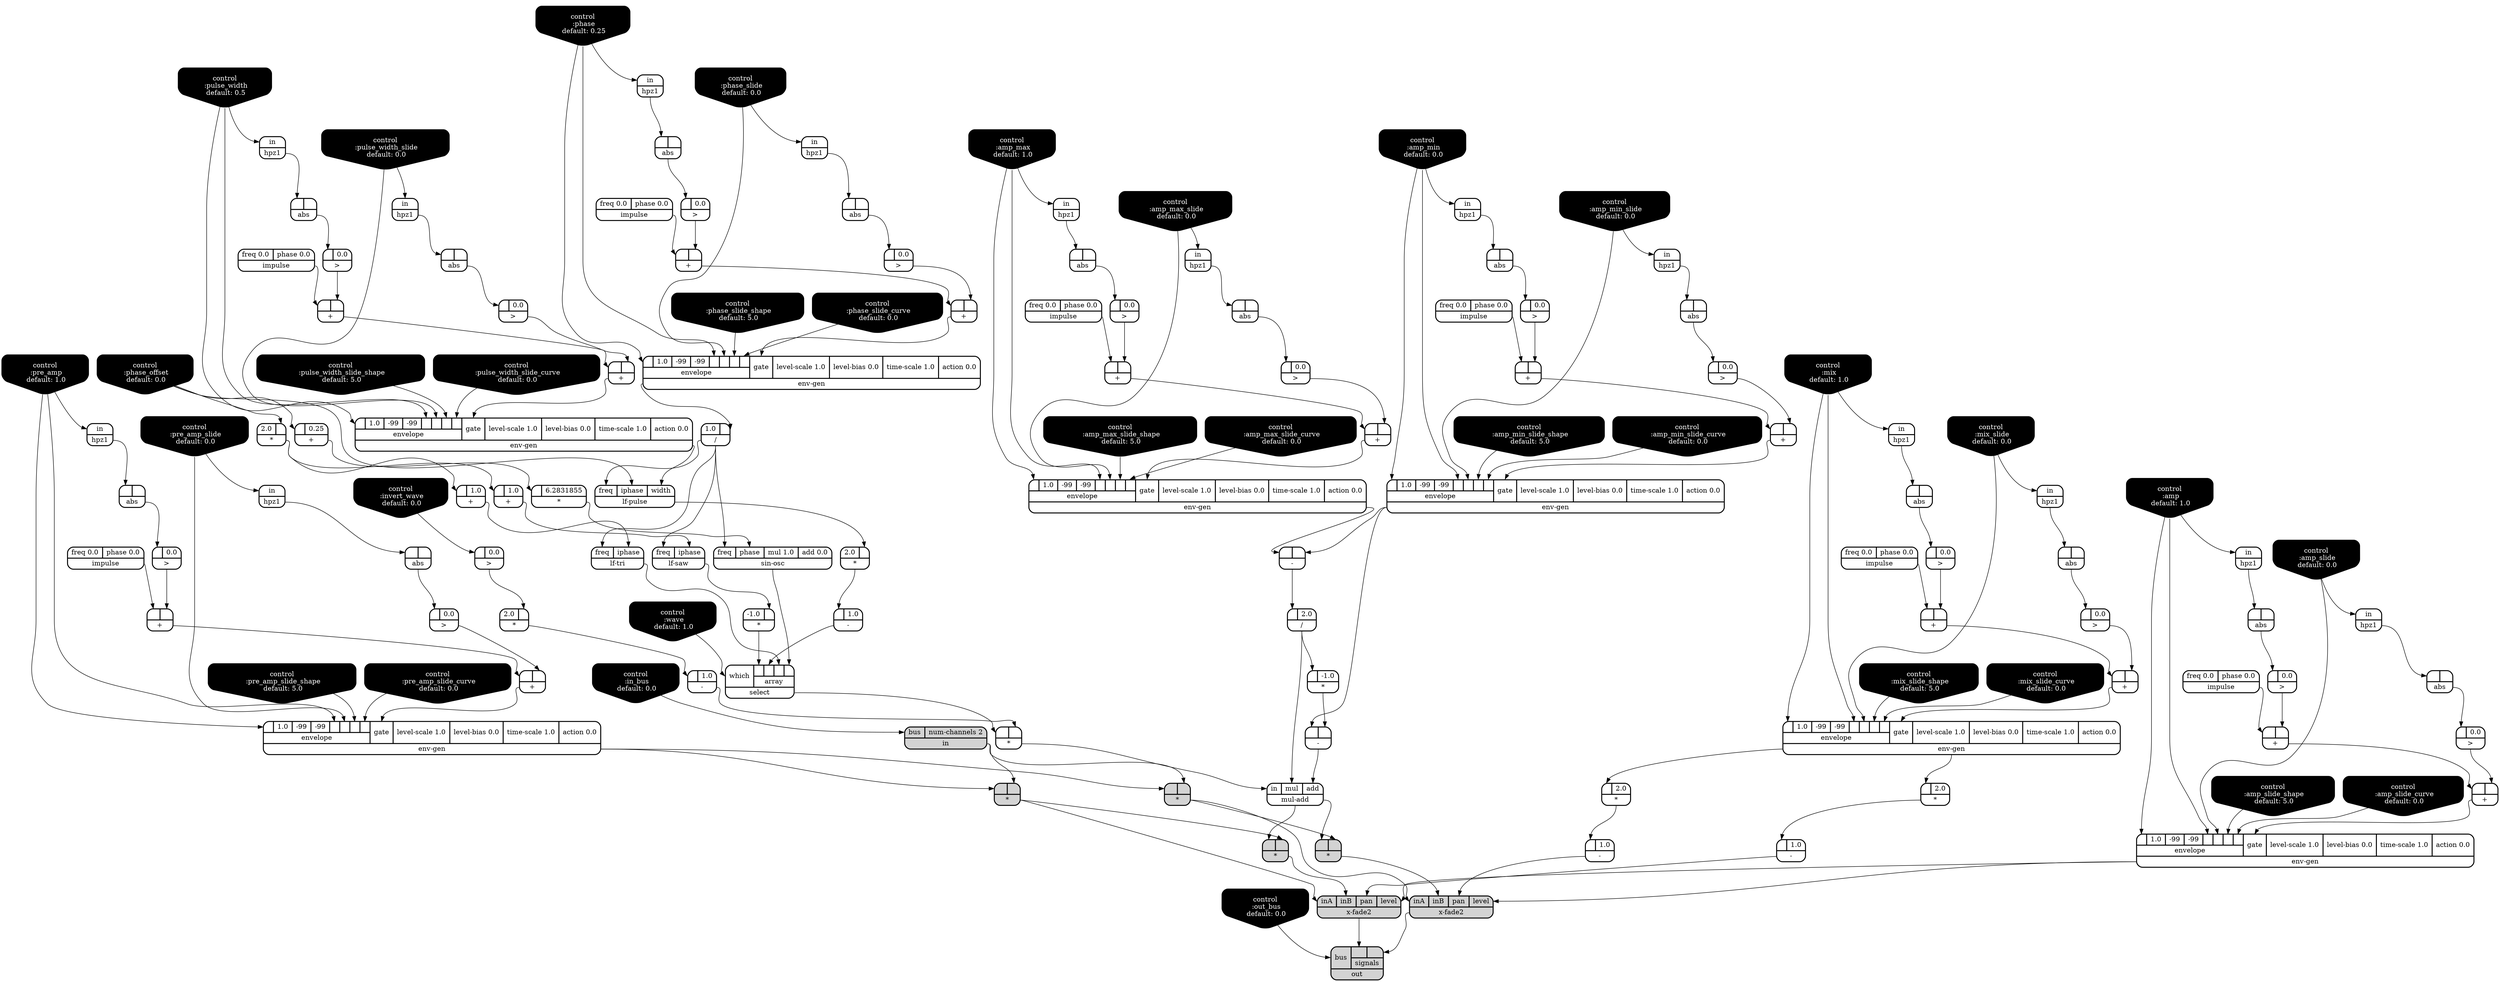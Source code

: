 digraph synthdef {
55 [label = "{{ <a> |<b> 2.0} |<__UG_NAME__>* }" style="bold, rounded" shape=record rankdir=LR];
56 [label = "{{ <a> |<b> 2.0} |<__UG_NAME__>* }" style="bold, rounded" shape=record rankdir=LR];
78 [label = "{{ <a> |<b> } |<__UG_NAME__>* }" style="filled, bold, rounded"  shape=record rankdir=LR];
89 [label = "{{ <a> 2.0|<b> } |<__UG_NAME__>* }" style="bold, rounded" shape=record rankdir=LR];
90 [label = "{{ <a> 2.0|<b> } |<__UG_NAME__>* }" style="bold, rounded" shape=record rankdir=LR];
100 [label = "{{ <a> -1.0|<b> } |<__UG_NAME__>* }" style="bold, rounded" shape=record rankdir=LR];
112 [label = "{{ <a> 2.0|<b> } |<__UG_NAME__>* }" style="bold, rounded" shape=record rankdir=LR];
116 [label = "{{ <a> |<b> 6.2831855} |<__UG_NAME__>* }" style="bold, rounded" shape=record rankdir=LR];
120 [label = "{{ <a> |<b> } |<__UG_NAME__>* }" style="bold, rounded" shape=record rankdir=LR];
121 [label = "{{ <a> |<b> -1.0} |<__UG_NAME__>* }" style="bold, rounded" shape=record rankdir=LR];
124 [label = "{{ <a> |<b> } |<__UG_NAME__>* }" style="filled, bold, rounded"  shape=record rankdir=LR];
133 [label = "{{ <a> |<b> } |<__UG_NAME__>* }" style="filled, bold, rounded"  shape=record rankdir=LR];
134 [label = "{{ <a> |<b> } |<__UG_NAME__>* }" style="filled, bold, rounded"  shape=record rankdir=LR];
44 [label = "{{ <a> |<b> } |<__UG_NAME__>+ }" style="bold, rounded" shape=record rankdir=LR];
49 [label = "{{ <a> |<b> } |<__UG_NAME__>+ }" style="bold, rounded" shape=record rankdir=LR];
53 [label = "{{ <a> |<b> } |<__UG_NAME__>+ }" style="bold, rounded" shape=record rankdir=LR];
64 [label = "{{ <a> |<b> } |<__UG_NAME__>+ }" style="bold, rounded" shape=record rankdir=LR];
68 [label = "{{ <a> |<b> } |<__UG_NAME__>+ }" style="bold, rounded" shape=record rankdir=LR];
71 [label = "{{ <a> |<b> } |<__UG_NAME__>+ }" style="bold, rounded" shape=record rankdir=LR];
75 [label = "{{ <a> |<b> } |<__UG_NAME__>+ }" style="bold, rounded" shape=record rankdir=LR];
83 [label = "{{ <a> |<b> } |<__UG_NAME__>+ }" style="bold, rounded" shape=record rankdir=LR];
84 [label = "{{ <a> |<b> } |<__UG_NAME__>+ }" style="bold, rounded" shape=record rankdir=LR];
91 [label = "{{ <a> |<b> 1.0} |<__UG_NAME__>+ }" style="bold, rounded" shape=record rankdir=LR];
95 [label = "{{ <a> |<b> } |<__UG_NAME__>+ }" style="bold, rounded" shape=record rankdir=LR];
98 [label = "{{ <a> |<b> 1.0} |<__UG_NAME__>+ }" style="bold, rounded" shape=record rankdir=LR];
105 [label = "{{ <a> |<b> } |<__UG_NAME__>+ }" style="bold, rounded" shape=record rankdir=LR];
109 [label = "{{ <a> |<b> } |<__UG_NAME__>+ }" style="bold, rounded" shape=record rankdir=LR];
115 [label = "{{ <a> |<b> 0.25} |<__UG_NAME__>+ }" style="bold, rounded" shape=record rankdir=LR];
129 [label = "{{ <a> |<b> } |<__UG_NAME__>+ }" style="bold, rounded" shape=record rankdir=LR];
130 [label = "{{ <a> |<b> } |<__UG_NAME__>+ }" style="bold, rounded" shape=record rankdir=LR];
57 [label = "{{ <a> |<b> 1.0} |<__UG_NAME__>- }" style="bold, rounded" shape=record rankdir=LR];
86 [label = "{{ <a> |<b> } |<__UG_NAME__>- }" style="bold, rounded" shape=record rankdir=LR];
113 [label = "{{ <a> |<b> 1.0} |<__UG_NAME__>- }" style="bold, rounded" shape=record rankdir=LR];
119 [label = "{{ <a> |<b> 1.0} |<__UG_NAME__>- }" style="bold, rounded" shape=record rankdir=LR];
122 [label = "{{ <a> |<b> } |<__UG_NAME__>- }" style="bold, rounded" shape=record rankdir=LR];
135 [label = "{{ <a> |<b> 1.0} |<__UG_NAME__>- }" style="bold, rounded" shape=record rankdir=LR];
87 [label = "{{ <a> |<b> 2.0} |<__UG_NAME__>/ }" style="bold, rounded" shape=record rankdir=LR];
97 [label = "{{ <a> 1.0|<b> } |<__UG_NAME__>/ }" style="bold, rounded" shape=record rankdir=LR];
37 [label = "{{ <a> |<b> 0.0} |<__UG_NAME__>\> }" style="bold, rounded" shape=record rankdir=LR];
43 [label = "{{ <a> |<b> 0.0} |<__UG_NAME__>\> }" style="bold, rounded" shape=record rankdir=LR];
48 [label = "{{ <a> |<b> 0.0} |<__UG_NAME__>\> }" style="bold, rounded" shape=record rankdir=LR];
52 [label = "{{ <a> |<b> 0.0} |<__UG_NAME__>\> }" style="bold, rounded" shape=record rankdir=LR];
63 [label = "{{ <a> |<b> 0.0} |<__UG_NAME__>\> }" style="bold, rounded" shape=record rankdir=LR];
67 [label = "{{ <a> |<b> 0.0} |<__UG_NAME__>\> }" style="bold, rounded" shape=record rankdir=LR];
70 [label = "{{ <a> |<b> 0.0} |<__UG_NAME__>\> }" style="bold, rounded" shape=record rankdir=LR];
74 [label = "{{ <a> |<b> 0.0} |<__UG_NAME__>\> }" style="bold, rounded" shape=record rankdir=LR];
79 [label = "{{ <a> |<b> 0.0} |<__UG_NAME__>\> }" style="bold, rounded" shape=record rankdir=LR];
82 [label = "{{ <a> |<b> 0.0} |<__UG_NAME__>\> }" style="bold, rounded" shape=record rankdir=LR];
88 [label = "{{ <a> |<b> 0.0} |<__UG_NAME__>\> }" style="bold, rounded" shape=record rankdir=LR];
94 [label = "{{ <a> |<b> 0.0} |<__UG_NAME__>\> }" style="bold, rounded" shape=record rankdir=LR];
104 [label = "{{ <a> |<b> 0.0} |<__UG_NAME__>\> }" style="bold, rounded" shape=record rankdir=LR];
108 [label = "{{ <a> |<b> 0.0} |<__UG_NAME__>\> }" style="bold, rounded" shape=record rankdir=LR];
128 [label = "{{ <a> |<b> 0.0} |<__UG_NAME__>\> }" style="bold, rounded" shape=record rankdir=LR];
34 [label = "{{ <a> |<b> } |<__UG_NAME__>abs }" style="bold, rounded" shape=record rankdir=LR];
36 [label = "{{ <a> |<b> } |<__UG_NAME__>abs }" style="bold, rounded" shape=record rankdir=LR];
39 [label = "{{ <a> |<b> } |<__UG_NAME__>abs }" style="bold, rounded" shape=record rankdir=LR];
42 [label = "{{ <a> |<b> } |<__UG_NAME__>abs }" style="bold, rounded" shape=record rankdir=LR];
47 [label = "{{ <a> |<b> } |<__UG_NAME__>abs }" style="bold, rounded" shape=record rankdir=LR];
51 [label = "{{ <a> |<b> } |<__UG_NAME__>abs }" style="bold, rounded" shape=record rankdir=LR];
60 [label = "{{ <a> |<b> } |<__UG_NAME__>abs }" style="bold, rounded" shape=record rankdir=LR];
62 [label = "{{ <a> |<b> } |<__UG_NAME__>abs }" style="bold, rounded" shape=record rankdir=LR];
66 [label = "{{ <a> |<b> } |<__UG_NAME__>abs }" style="bold, rounded" shape=record rankdir=LR];
73 [label = "{{ <a> |<b> } |<__UG_NAME__>abs }" style="bold, rounded" shape=record rankdir=LR];
93 [label = "{{ <a> |<b> } |<__UG_NAME__>abs }" style="bold, rounded" shape=record rankdir=LR];
103 [label = "{{ <a> |<b> } |<__UG_NAME__>abs }" style="bold, rounded" shape=record rankdir=LR];
107 [label = "{{ <a> |<b> } |<__UG_NAME__>abs }" style="bold, rounded" shape=record rankdir=LR];
127 [label = "{{ <a> |<b> } |<__UG_NAME__>abs }" style="bold, rounded" shape=record rankdir=LR];
0 [label = "control
 :amp
 default: 1.0" shape=invhouse style="rounded, filled, bold" fillcolor=black fontcolor=white ]; 
1 [label = "control
 :amp_slide
 default: 0.0" shape=invhouse style="rounded, filled, bold" fillcolor=black fontcolor=white ]; 
2 [label = "control
 :amp_slide_shape
 default: 5.0" shape=invhouse style="rounded, filled, bold" fillcolor=black fontcolor=white ]; 
3 [label = "control
 :amp_slide_curve
 default: 0.0" shape=invhouse style="rounded, filled, bold" fillcolor=black fontcolor=white ]; 
4 [label = "control
 :mix
 default: 1.0" shape=invhouse style="rounded, filled, bold" fillcolor=black fontcolor=white ]; 
5 [label = "control
 :mix_slide
 default: 0.0" shape=invhouse style="rounded, filled, bold" fillcolor=black fontcolor=white ]; 
6 [label = "control
 :mix_slide_shape
 default: 5.0" shape=invhouse style="rounded, filled, bold" fillcolor=black fontcolor=white ]; 
7 [label = "control
 :mix_slide_curve
 default: 0.0" shape=invhouse style="rounded, filled, bold" fillcolor=black fontcolor=white ]; 
8 [label = "control
 :pre_amp
 default: 1.0" shape=invhouse style="rounded, filled, bold" fillcolor=black fontcolor=white ]; 
9 [label = "control
 :pre_amp_slide
 default: 0.0" shape=invhouse style="rounded, filled, bold" fillcolor=black fontcolor=white ]; 
10 [label = "control
 :pre_amp_slide_shape
 default: 5.0" shape=invhouse style="rounded, filled, bold" fillcolor=black fontcolor=white ]; 
11 [label = "control
 :pre_amp_slide_curve
 default: 0.0" shape=invhouse style="rounded, filled, bold" fillcolor=black fontcolor=white ]; 
12 [label = "control
 :phase
 default: 0.25" shape=invhouse style="rounded, filled, bold" fillcolor=black fontcolor=white ]; 
13 [label = "control
 :phase_slide
 default: 0.0" shape=invhouse style="rounded, filled, bold" fillcolor=black fontcolor=white ]; 
14 [label = "control
 :phase_slide_shape
 default: 5.0" shape=invhouse style="rounded, filled, bold" fillcolor=black fontcolor=white ]; 
15 [label = "control
 :phase_slide_curve
 default: 0.0" shape=invhouse style="rounded, filled, bold" fillcolor=black fontcolor=white ]; 
16 [label = "control
 :amp_min
 default: 0.0" shape=invhouse style="rounded, filled, bold" fillcolor=black fontcolor=white ]; 
17 [label = "control
 :amp_min_slide
 default: 0.0" shape=invhouse style="rounded, filled, bold" fillcolor=black fontcolor=white ]; 
18 [label = "control
 :amp_min_slide_shape
 default: 5.0" shape=invhouse style="rounded, filled, bold" fillcolor=black fontcolor=white ]; 
19 [label = "control
 :amp_min_slide_curve
 default: 0.0" shape=invhouse style="rounded, filled, bold" fillcolor=black fontcolor=white ]; 
20 [label = "control
 :amp_max
 default: 1.0" shape=invhouse style="rounded, filled, bold" fillcolor=black fontcolor=white ]; 
21 [label = "control
 :amp_max_slide
 default: 0.0" shape=invhouse style="rounded, filled, bold" fillcolor=black fontcolor=white ]; 
22 [label = "control
 :amp_max_slide_shape
 default: 5.0" shape=invhouse style="rounded, filled, bold" fillcolor=black fontcolor=white ]; 
23 [label = "control
 :amp_max_slide_curve
 default: 0.0" shape=invhouse style="rounded, filled, bold" fillcolor=black fontcolor=white ]; 
24 [label = "control
 :pulse_width
 default: 0.5" shape=invhouse style="rounded, filled, bold" fillcolor=black fontcolor=white ]; 
25 [label = "control
 :pulse_width_slide
 default: 0.0" shape=invhouse style="rounded, filled, bold" fillcolor=black fontcolor=white ]; 
26 [label = "control
 :pulse_width_slide_shape
 default: 5.0" shape=invhouse style="rounded, filled, bold" fillcolor=black fontcolor=white ]; 
27 [label = "control
 :pulse_width_slide_curve
 default: 0.0" shape=invhouse style="rounded, filled, bold" fillcolor=black fontcolor=white ]; 
28 [label = "control
 :phase_offset
 default: 0.0" shape=invhouse style="rounded, filled, bold" fillcolor=black fontcolor=white ]; 
29 [label = "control
 :wave
 default: 1.0" shape=invhouse style="rounded, filled, bold" fillcolor=black fontcolor=white ]; 
30 [label = "control
 :invert_wave
 default: 0.0" shape=invhouse style="rounded, filled, bold" fillcolor=black fontcolor=white ]; 
31 [label = "control
 :in_bus
 default: 0.0" shape=invhouse style="rounded, filled, bold" fillcolor=black fontcolor=white ]; 
32 [label = "control
 :out_bus
 default: 0.0" shape=invhouse style="rounded, filled, bold" fillcolor=black fontcolor=white ]; 
54 [label = "{{ {{<envelope___control___0>|1.0|-99|-99|<envelope___control___4>|<envelope___control___5>|<envelope___control___6>|<envelope___control___7>}|envelope}|<gate> gate|<level____scale> level-scale 1.0|<level____bias> level-bias 0.0|<time____scale> time-scale 1.0|<action> action 0.0} |<__UG_NAME__>env-gen }" style="bold, rounded" shape=record rankdir=LR];
76 [label = "{{ {{<envelope___control___0>|1.0|-99|-99|<envelope___control___4>|<envelope___control___5>|<envelope___control___6>|<envelope___control___7>}|envelope}|<gate> gate|<level____scale> level-scale 1.0|<level____bias> level-bias 0.0|<time____scale> time-scale 1.0|<action> action 0.0} |<__UG_NAME__>env-gen }" style="bold, rounded" shape=record rankdir=LR];
80 [label = "{{ {{<envelope___control___0>|1.0|-99|-99|<envelope___control___4>|<envelope___control___5>|<envelope___control___6>|<envelope___control___7>}|envelope}|<gate> gate|<level____scale> level-scale 1.0|<level____bias> level-bias 0.0|<time____scale> time-scale 1.0|<action> action 0.0} |<__UG_NAME__>env-gen }" style="bold, rounded" shape=record rankdir=LR];
85 [label = "{{ {{<envelope___control___0>|1.0|-99|-99|<envelope___control___4>|<envelope___control___5>|<envelope___control___6>|<envelope___control___7>}|envelope}|<gate> gate|<level____scale> level-scale 1.0|<level____bias> level-bias 0.0|<time____scale> time-scale 1.0|<action> action 0.0} |<__UG_NAME__>env-gen }" style="bold, rounded" shape=record rankdir=LR];
96 [label = "{{ {{<envelope___control___0>|1.0|-99|-99|<envelope___control___4>|<envelope___control___5>|<envelope___control___6>|<envelope___control___7>}|envelope}|<gate> gate|<level____scale> level-scale 1.0|<level____bias> level-bias 0.0|<time____scale> time-scale 1.0|<action> action 0.0} |<__UG_NAME__>env-gen }" style="bold, rounded" shape=record rankdir=LR];
110 [label = "{{ {{<envelope___control___0>|1.0|-99|-99|<envelope___control___4>|<envelope___control___5>|<envelope___control___6>|<envelope___control___7>}|envelope}|<gate> gate|<level____scale> level-scale 1.0|<level____bias> level-bias 0.0|<time____scale> time-scale 1.0|<action> action 0.0} |<__UG_NAME__>env-gen }" style="bold, rounded" shape=record rankdir=LR];
131 [label = "{{ {{<envelope___control___0>|1.0|-99|-99|<envelope___control___4>|<envelope___control___5>|<envelope___control___6>|<envelope___control___7>}|envelope}|<gate> gate|<level____scale> level-scale 1.0|<level____bias> level-bias 0.0|<time____scale> time-scale 1.0|<action> action 0.0} |<__UG_NAME__>env-gen }" style="bold, rounded" shape=record rankdir=LR];
33 [label = "{{ <in> in} |<__UG_NAME__>hpz1 }" style="bold, rounded" shape=record rankdir=LR];
35 [label = "{{ <in> in} |<__UG_NAME__>hpz1 }" style="bold, rounded" shape=record rankdir=LR];
38 [label = "{{ <in> in} |<__UG_NAME__>hpz1 }" style="bold, rounded" shape=record rankdir=LR];
41 [label = "{{ <in> in} |<__UG_NAME__>hpz1 }" style="bold, rounded" shape=record rankdir=LR];
46 [label = "{{ <in> in} |<__UG_NAME__>hpz1 }" style="bold, rounded" shape=record rankdir=LR];
50 [label = "{{ <in> in} |<__UG_NAME__>hpz1 }" style="bold, rounded" shape=record rankdir=LR];
59 [label = "{{ <in> in} |<__UG_NAME__>hpz1 }" style="bold, rounded" shape=record rankdir=LR];
61 [label = "{{ <in> in} |<__UG_NAME__>hpz1 }" style="bold, rounded" shape=record rankdir=LR];
65 [label = "{{ <in> in} |<__UG_NAME__>hpz1 }" style="bold, rounded" shape=record rankdir=LR];
72 [label = "{{ <in> in} |<__UG_NAME__>hpz1 }" style="bold, rounded" shape=record rankdir=LR];
92 [label = "{{ <in> in} |<__UG_NAME__>hpz1 }" style="bold, rounded" shape=record rankdir=LR];
102 [label = "{{ <in> in} |<__UG_NAME__>hpz1 }" style="bold, rounded" shape=record rankdir=LR];
106 [label = "{{ <in> in} |<__UG_NAME__>hpz1 }" style="bold, rounded" shape=record rankdir=LR];
126 [label = "{{ <in> in} |<__UG_NAME__>hpz1 }" style="bold, rounded" shape=record rankdir=LR];
40 [label = "{{ <freq> freq 0.0|<phase> phase 0.0} |<__UG_NAME__>impulse }" style="bold, rounded" shape=record rankdir=LR];
45 [label = "{{ <freq> freq 0.0|<phase> phase 0.0} |<__UG_NAME__>impulse }" style="bold, rounded" shape=record rankdir=LR];
58 [label = "{{ <freq> freq 0.0|<phase> phase 0.0} |<__UG_NAME__>impulse }" style="bold, rounded" shape=record rankdir=LR];
69 [label = "{{ <freq> freq 0.0|<phase> phase 0.0} |<__UG_NAME__>impulse }" style="bold, rounded" shape=record rankdir=LR];
81 [label = "{{ <freq> freq 0.0|<phase> phase 0.0} |<__UG_NAME__>impulse }" style="bold, rounded" shape=record rankdir=LR];
101 [label = "{{ <freq> freq 0.0|<phase> phase 0.0} |<__UG_NAME__>impulse }" style="bold, rounded" shape=record rankdir=LR];
125 [label = "{{ <freq> freq 0.0|<phase> phase 0.0} |<__UG_NAME__>impulse }" style="bold, rounded" shape=record rankdir=LR];
77 [label = "{{ <bus> bus|<num____channels> num-channels 2} |<__UG_NAME__>in }" style="filled, bold, rounded"  shape=record rankdir=LR];
111 [label = "{{ <freq> freq|<iphase> iphase|<width> width} |<__UG_NAME__>lf-pulse }" style="bold, rounded" shape=record rankdir=LR];
99 [label = "{{ <freq> freq|<iphase> iphase} |<__UG_NAME__>lf-saw }" style="bold, rounded" shape=record rankdir=LR];
114 [label = "{{ <freq> freq|<iphase> iphase} |<__UG_NAME__>lf-tri }" style="bold, rounded" shape=record rankdir=LR];
123 [label = "{{ <in> in|<mul> mul|<add> add} |<__UG_NAME__>mul-add }" style="bold, rounded" shape=record rankdir=LR];
137 [label = "{{ <bus> bus|{{<signals___x____fade2___0>|<signals___x____fade2___1>}|signals}} |<__UG_NAME__>out }" style="filled, bold, rounded"  shape=record rankdir=LR];
118 [label = "{{ <which> which|{{<array___binary____op____u____gen___0>|<array___binary____op____u____gen___1>|<array___lf____tri___2>|<array___sin____osc___3>}|array}} |<__UG_NAME__>select }" style="bold, rounded" shape=record rankdir=LR];
117 [label = "{{ <freq> freq|<phase> phase|<mul> mul 1.0|<add> add 0.0} |<__UG_NAME__>sin-osc }" style="bold, rounded" shape=record rankdir=LR];
132 [label = "{{ <ina> inA|<inb> inB|<pan> pan|<level> level} |<__UG_NAME__>x-fade2 }" style="filled, bold, rounded"  shape=record rankdir=LR];
136 [label = "{{ <ina> inA|<inb> inB|<pan> pan|<level> level} |<__UG_NAME__>x-fade2 }" style="filled, bold, rounded"  shape=record rankdir=LR];

54:__UG_NAME__ -> 55:a ;
54:__UG_NAME__ -> 56:a ;
77:__UG_NAME__ -> 78:b ;
76:__UG_NAME__ -> 78:a ;
88:__UG_NAME__ -> 89:b ;
28:__UG_NAME__ -> 90:b ;
99:__UG_NAME__ -> 100:b ;
111:__UG_NAME__ -> 112:b ;
115:__UG_NAME__ -> 116:a ;
119:__UG_NAME__ -> 120:b ;
118:__UG_NAME__ -> 120:a ;
87:__UG_NAME__ -> 121:a ;
78:__UG_NAME__ -> 124:b ;
123:__UG_NAME__ -> 124:a ;
77:__UG_NAME__ -> 133:b ;
76:__UG_NAME__ -> 133:a ;
133:__UG_NAME__ -> 134:b ;
123:__UG_NAME__ -> 134:a ;
43:__UG_NAME__ -> 44:b ;
40:__UG_NAME__ -> 44:a ;
48:__UG_NAME__ -> 49:b ;
45:__UG_NAME__ -> 49:a ;
52:__UG_NAME__ -> 53:b ;
49:__UG_NAME__ -> 53:a ;
63:__UG_NAME__ -> 64:b ;
58:__UG_NAME__ -> 64:a ;
67:__UG_NAME__ -> 68:b ;
64:__UG_NAME__ -> 68:a ;
70:__UG_NAME__ -> 71:b ;
69:__UG_NAME__ -> 71:a ;
74:__UG_NAME__ -> 75:b ;
44:__UG_NAME__ -> 75:a ;
82:__UG_NAME__ -> 83:b ;
81:__UG_NAME__ -> 83:a ;
37:__UG_NAME__ -> 84:b ;
83:__UG_NAME__ -> 84:a ;
90:__UG_NAME__ -> 91:a ;
94:__UG_NAME__ -> 95:b ;
71:__UG_NAME__ -> 95:a ;
90:__UG_NAME__ -> 98:a ;
104:__UG_NAME__ -> 105:b ;
101:__UG_NAME__ -> 105:a ;
108:__UG_NAME__ -> 109:b ;
105:__UG_NAME__ -> 109:a ;
28:__UG_NAME__ -> 115:a ;
128:__UG_NAME__ -> 129:b ;
125:__UG_NAME__ -> 129:a ;
79:__UG_NAME__ -> 130:b ;
129:__UG_NAME__ -> 130:a ;
56:__UG_NAME__ -> 57:a ;
85:__UG_NAME__ -> 86:b ;
80:__UG_NAME__ -> 86:a ;
112:__UG_NAME__ -> 113:a ;
89:__UG_NAME__ -> 119:a ;
121:__UG_NAME__ -> 122:b ;
85:__UG_NAME__ -> 122:a ;
55:__UG_NAME__ -> 135:a ;
86:__UG_NAME__ -> 87:a ;
96:__UG_NAME__ -> 97:b ;
36:__UG_NAME__ -> 37:a ;
42:__UG_NAME__ -> 43:a ;
47:__UG_NAME__ -> 48:a ;
51:__UG_NAME__ -> 52:a ;
62:__UG_NAME__ -> 63:a ;
66:__UG_NAME__ -> 67:a ;
34:__UG_NAME__ -> 70:a ;
73:__UG_NAME__ -> 74:a ;
39:__UG_NAME__ -> 79:a ;
60:__UG_NAME__ -> 82:a ;
30:__UG_NAME__ -> 88:a ;
93:__UG_NAME__ -> 94:a ;
103:__UG_NAME__ -> 104:a ;
107:__UG_NAME__ -> 108:a ;
127:__UG_NAME__ -> 128:a ;
33:__UG_NAME__ -> 34:a ;
35:__UG_NAME__ -> 36:a ;
38:__UG_NAME__ -> 39:a ;
41:__UG_NAME__ -> 42:a ;
46:__UG_NAME__ -> 47:a ;
50:__UG_NAME__ -> 51:a ;
59:__UG_NAME__ -> 60:a ;
61:__UG_NAME__ -> 62:a ;
65:__UG_NAME__ -> 66:a ;
72:__UG_NAME__ -> 73:a ;
92:__UG_NAME__ -> 93:a ;
102:__UG_NAME__ -> 103:a ;
106:__UG_NAME__ -> 107:a ;
126:__UG_NAME__ -> 127:a ;
53:__UG_NAME__ -> 54:gate ;
4:__UG_NAME__ -> 54:envelope___control___0 ;
4:__UG_NAME__ -> 54:envelope___control___4 ;
5:__UG_NAME__ -> 54:envelope___control___5 ;
6:__UG_NAME__ -> 54:envelope___control___6 ;
7:__UG_NAME__ -> 54:envelope___control___7 ;
75:__UG_NAME__ -> 76:gate ;
8:__UG_NAME__ -> 76:envelope___control___0 ;
8:__UG_NAME__ -> 76:envelope___control___4 ;
9:__UG_NAME__ -> 76:envelope___control___5 ;
10:__UG_NAME__ -> 76:envelope___control___6 ;
11:__UG_NAME__ -> 76:envelope___control___7 ;
68:__UG_NAME__ -> 80:gate ;
20:__UG_NAME__ -> 80:envelope___control___0 ;
20:__UG_NAME__ -> 80:envelope___control___4 ;
21:__UG_NAME__ -> 80:envelope___control___5 ;
22:__UG_NAME__ -> 80:envelope___control___6 ;
23:__UG_NAME__ -> 80:envelope___control___7 ;
84:__UG_NAME__ -> 85:gate ;
16:__UG_NAME__ -> 85:envelope___control___0 ;
16:__UG_NAME__ -> 85:envelope___control___4 ;
17:__UG_NAME__ -> 85:envelope___control___5 ;
18:__UG_NAME__ -> 85:envelope___control___6 ;
19:__UG_NAME__ -> 85:envelope___control___7 ;
95:__UG_NAME__ -> 96:gate ;
12:__UG_NAME__ -> 96:envelope___control___0 ;
12:__UG_NAME__ -> 96:envelope___control___4 ;
13:__UG_NAME__ -> 96:envelope___control___5 ;
14:__UG_NAME__ -> 96:envelope___control___6 ;
15:__UG_NAME__ -> 96:envelope___control___7 ;
109:__UG_NAME__ -> 110:gate ;
24:__UG_NAME__ -> 110:envelope___control___0 ;
24:__UG_NAME__ -> 110:envelope___control___4 ;
25:__UG_NAME__ -> 110:envelope___control___5 ;
26:__UG_NAME__ -> 110:envelope___control___6 ;
27:__UG_NAME__ -> 110:envelope___control___7 ;
130:__UG_NAME__ -> 131:gate ;
0:__UG_NAME__ -> 131:envelope___control___0 ;
0:__UG_NAME__ -> 131:envelope___control___4 ;
1:__UG_NAME__ -> 131:envelope___control___5 ;
2:__UG_NAME__ -> 131:envelope___control___6 ;
3:__UG_NAME__ -> 131:envelope___control___7 ;
12:__UG_NAME__ -> 33:in ;
17:__UG_NAME__ -> 35:in ;
1:__UG_NAME__ -> 38:in ;
8:__UG_NAME__ -> 41:in ;
4:__UG_NAME__ -> 46:in ;
5:__UG_NAME__ -> 50:in ;
16:__UG_NAME__ -> 59:in ;
20:__UG_NAME__ -> 61:in ;
21:__UG_NAME__ -> 65:in ;
9:__UG_NAME__ -> 72:in ;
13:__UG_NAME__ -> 92:in ;
24:__UG_NAME__ -> 102:in ;
25:__UG_NAME__ -> 106:in ;
0:__UG_NAME__ -> 126:in ;
31:__UG_NAME__ -> 77:bus ;
110:__UG_NAME__ -> 111:width ;
28:__UG_NAME__ -> 111:iphase ;
97:__UG_NAME__ -> 111:freq ;
98:__UG_NAME__ -> 99:iphase ;
97:__UG_NAME__ -> 99:freq ;
91:__UG_NAME__ -> 114:iphase ;
97:__UG_NAME__ -> 114:freq ;
122:__UG_NAME__ -> 123:add ;
87:__UG_NAME__ -> 123:mul ;
120:__UG_NAME__ -> 123:in ;
132:__UG_NAME__ -> 137:signals___x____fade2___0 ;
136:__UG_NAME__ -> 137:signals___x____fade2___1 ;
32:__UG_NAME__ -> 137:bus ;
100:__UG_NAME__ -> 118:array___binary____op____u____gen___0 ;
113:__UG_NAME__ -> 118:array___binary____op____u____gen___1 ;
114:__UG_NAME__ -> 118:array___lf____tri___2 ;
117:__UG_NAME__ -> 118:array___sin____osc___3 ;
29:__UG_NAME__ -> 118:which ;
116:__UG_NAME__ -> 117:phase ;
97:__UG_NAME__ -> 117:freq ;
131:__UG_NAME__ -> 132:level ;
57:__UG_NAME__ -> 132:pan ;
124:__UG_NAME__ -> 132:inb ;
78:__UG_NAME__ -> 132:ina ;
131:__UG_NAME__ -> 136:level ;
135:__UG_NAME__ -> 136:pan ;
134:__UG_NAME__ -> 136:inb ;
133:__UG_NAME__ -> 136:ina ;

}